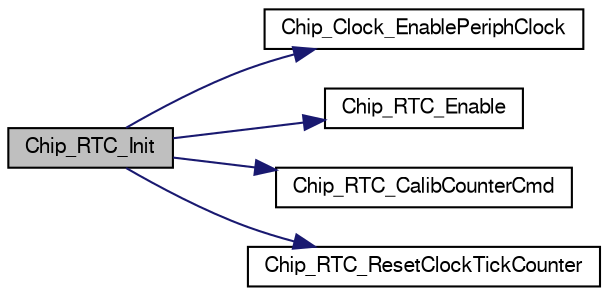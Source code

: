 digraph "Chip_RTC_Init"
{
  edge [fontname="FreeSans",fontsize="10",labelfontname="FreeSans",labelfontsize="10"];
  node [fontname="FreeSans",fontsize="10",shape=record];
  rankdir="LR";
  Node1 [label="Chip_RTC_Init",height=0.2,width=0.4,color="black", fillcolor="grey75", style="filled", fontcolor="black"];
  Node1 -> Node2 [color="midnightblue",fontsize="10",style="solid"];
  Node2 [label="Chip_Clock_EnablePeriphClock",height=0.2,width=0.4,color="black", fillcolor="white", style="filled",URL="$group__CLOCK__17XX__40XX.html#gac63024a1f928ba359c4f4cac7e48fe39",tooltip="Enables power and clocking for a peripheral. "];
  Node1 -> Node3 [color="midnightblue",fontsize="10",style="solid"];
  Node3 [label="Chip_RTC_Enable",height=0.2,width=0.4,color="black", fillcolor="white", style="filled",URL="$group__RTC__17XX__40XX.html#gaad05032c6d6c4bc5ea9e02311cdc9a18",tooltip="Start/Stop RTC peripheral. "];
  Node1 -> Node4 [color="midnightblue",fontsize="10",style="solid"];
  Node4 [label="Chip_RTC_CalibCounterCmd",height=0.2,width=0.4,color="black", fillcolor="white", style="filled",URL="$group__RTC__17XX__40XX.html#ga987c9ab06dc2bb157388ddf9159de813",tooltip="Enable/Disable calibration counter in the RTC peripheral. "];
  Node1 -> Node5 [color="midnightblue",fontsize="10",style="solid"];
  Node5 [label="Chip_RTC_ResetClockTickCounter",height=0.2,width=0.4,color="black", fillcolor="white", style="filled",URL="$group__RTC__17XX__40XX.html#ga1d569e8d5d570f6c79d2d1f803bb5f7c",tooltip="Reset clock tick counter in the RTC peripheral. "];
}
